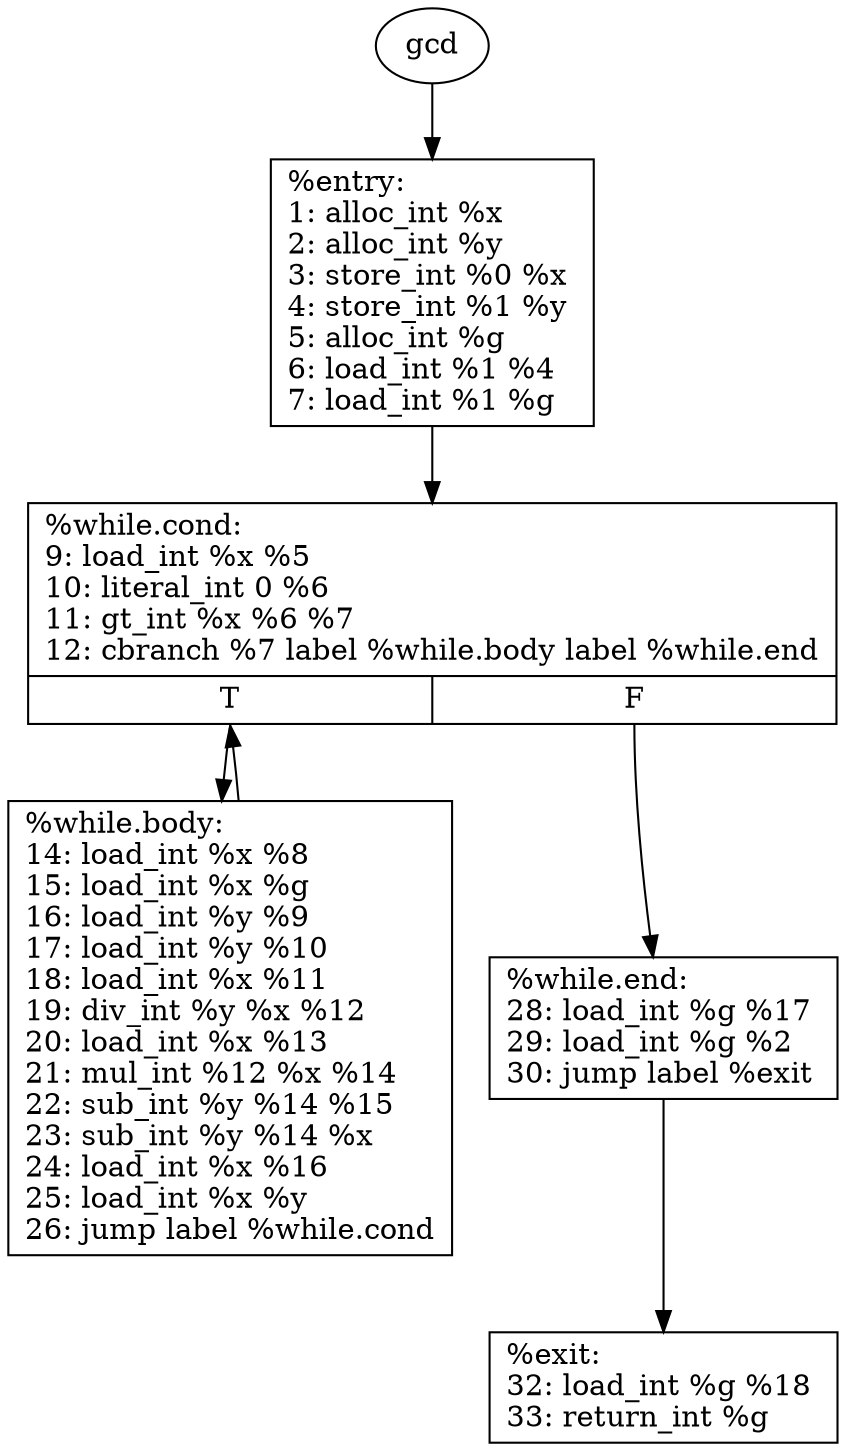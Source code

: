 digraph g {
	node [shape=record]
	gcd [shape=ellipse]
	gcd -> "%entry"
	"%entry" [label="{%entry:\l	1:   alloc_int %x \l	2:   alloc_int %y \l	3:   store_int %0 %x \l	4:   store_int %1 %y \l	5:   alloc_int %g \l	6:   load_int %1 %4 \l	7:   load_int %1 %g \l	}"]
	"%entry" -> "%while.cond"
	"%while.cond" [label="{%while.cond:\l	9:   load_int %x %5 \l	10:   literal_int 0 %6 \l	11:   gt_int %x %6 %7 \l	12:   cbranch %7 label %while.body label %while.end\l	|{<f0>T|<f1>F}}"]
	"%while.cond":f0 -> "%while.body"
	"%while.cond":f1 -> "%while.end"
	"%while.body" [label="{%while.body:\l	14:   load_int %x %8 \l	15:   load_int %x %g \l	16:   load_int %y %9 \l	17:   load_int %y %10 \l	18:   load_int %x %11 \l	19:   div_int %y %x %12 \l	20:   load_int %x %13 \l	21:   mul_int %12 %x %14 \l	22:   sub_int %y %14 %15 \l	23:   sub_int %y %14 %x \l	24:   load_int %x %16 \l	25:   load_int %x %y \l	26:   jump label %while.cond\l	}"]
	"%while.body" -> "%while.cond"
	"%while.end" [label="{%while.end:\l	28:   load_int %g %17 \l	29:   load_int %g %2 \l	30:   jump label %exit\l	}"]
	"%while.end" -> "%exit"
	"%exit" [label="{%exit:\l	32:   load_int %g %18 \l	33:   return_int %g\l	}"]
}
